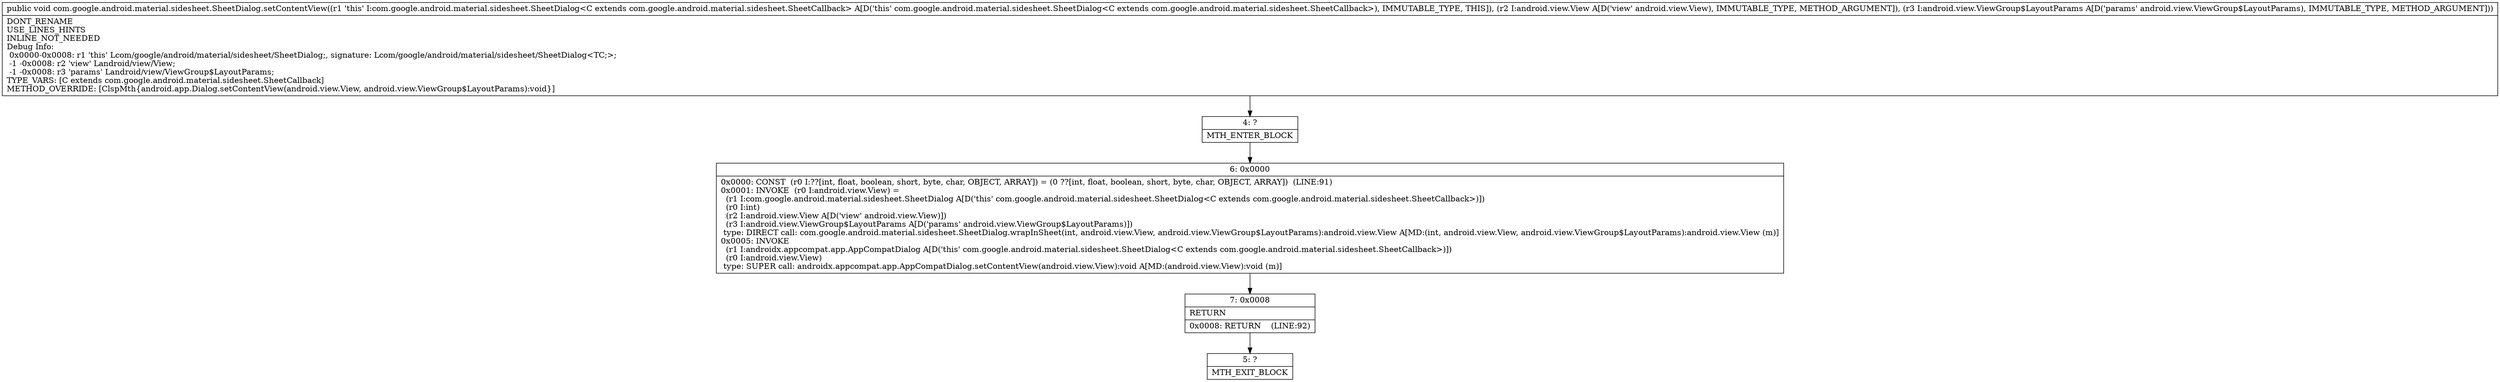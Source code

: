 digraph "CFG forcom.google.android.material.sidesheet.SheetDialog.setContentView(Landroid\/view\/View;Landroid\/view\/ViewGroup$LayoutParams;)V" {
Node_4 [shape=record,label="{4\:\ ?|MTH_ENTER_BLOCK\l}"];
Node_6 [shape=record,label="{6\:\ 0x0000|0x0000: CONST  (r0 I:??[int, float, boolean, short, byte, char, OBJECT, ARRAY]) = (0 ??[int, float, boolean, short, byte, char, OBJECT, ARRAY])  (LINE:91)\l0x0001: INVOKE  (r0 I:android.view.View) = \l  (r1 I:com.google.android.material.sidesheet.SheetDialog A[D('this' com.google.android.material.sidesheet.SheetDialog\<C extends com.google.android.material.sidesheet.SheetCallback\>)])\l  (r0 I:int)\l  (r2 I:android.view.View A[D('view' android.view.View)])\l  (r3 I:android.view.ViewGroup$LayoutParams A[D('params' android.view.ViewGroup$LayoutParams)])\l type: DIRECT call: com.google.android.material.sidesheet.SheetDialog.wrapInSheet(int, android.view.View, android.view.ViewGroup$LayoutParams):android.view.View A[MD:(int, android.view.View, android.view.ViewGroup$LayoutParams):android.view.View (m)]\l0x0005: INVOKE  \l  (r1 I:androidx.appcompat.app.AppCompatDialog A[D('this' com.google.android.material.sidesheet.SheetDialog\<C extends com.google.android.material.sidesheet.SheetCallback\>)])\l  (r0 I:android.view.View)\l type: SUPER call: androidx.appcompat.app.AppCompatDialog.setContentView(android.view.View):void A[MD:(android.view.View):void (m)]\l}"];
Node_7 [shape=record,label="{7\:\ 0x0008|RETURN\l|0x0008: RETURN    (LINE:92)\l}"];
Node_5 [shape=record,label="{5\:\ ?|MTH_EXIT_BLOCK\l}"];
MethodNode[shape=record,label="{public void com.google.android.material.sidesheet.SheetDialog.setContentView((r1 'this' I:com.google.android.material.sidesheet.SheetDialog\<C extends com.google.android.material.sidesheet.SheetCallback\> A[D('this' com.google.android.material.sidesheet.SheetDialog\<C extends com.google.android.material.sidesheet.SheetCallback\>), IMMUTABLE_TYPE, THIS]), (r2 I:android.view.View A[D('view' android.view.View), IMMUTABLE_TYPE, METHOD_ARGUMENT]), (r3 I:android.view.ViewGroup$LayoutParams A[D('params' android.view.ViewGroup$LayoutParams), IMMUTABLE_TYPE, METHOD_ARGUMENT]))  | DONT_RENAME\lUSE_LINES_HINTS\lINLINE_NOT_NEEDED\lDebug Info:\l  0x0000\-0x0008: r1 'this' Lcom\/google\/android\/material\/sidesheet\/SheetDialog;, signature: Lcom\/google\/android\/material\/sidesheet\/SheetDialog\<TC;\>;\l  \-1 \-0x0008: r2 'view' Landroid\/view\/View;\l  \-1 \-0x0008: r3 'params' Landroid\/view\/ViewGroup$LayoutParams;\lTYPE_VARS: [C extends com.google.android.material.sidesheet.SheetCallback]\lMETHOD_OVERRIDE: [ClspMth\{android.app.Dialog.setContentView(android.view.View, android.view.ViewGroup$LayoutParams):void\}]\l}"];
MethodNode -> Node_4;Node_4 -> Node_6;
Node_6 -> Node_7;
Node_7 -> Node_5;
}

